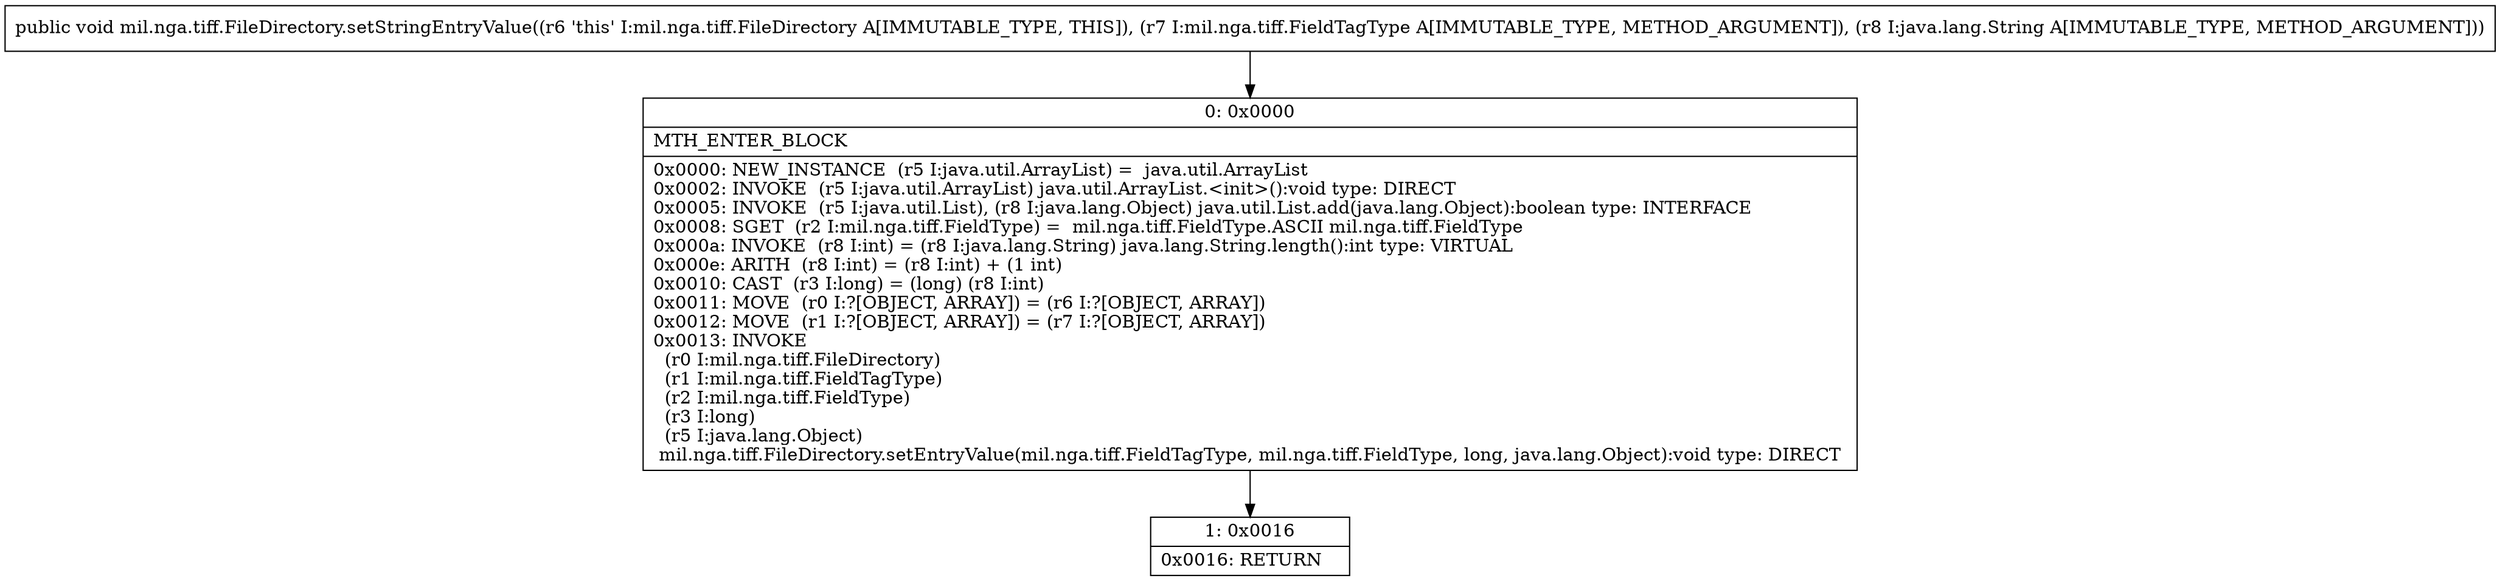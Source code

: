 digraph "CFG formil.nga.tiff.FileDirectory.setStringEntryValue(Lmil\/nga\/tiff\/FieldTagType;Ljava\/lang\/String;)V" {
Node_0 [shape=record,label="{0\:\ 0x0000|MTH_ENTER_BLOCK\l|0x0000: NEW_INSTANCE  (r5 I:java.util.ArrayList) =  java.util.ArrayList \l0x0002: INVOKE  (r5 I:java.util.ArrayList) java.util.ArrayList.\<init\>():void type: DIRECT \l0x0005: INVOKE  (r5 I:java.util.List), (r8 I:java.lang.Object) java.util.List.add(java.lang.Object):boolean type: INTERFACE \l0x0008: SGET  (r2 I:mil.nga.tiff.FieldType) =  mil.nga.tiff.FieldType.ASCII mil.nga.tiff.FieldType \l0x000a: INVOKE  (r8 I:int) = (r8 I:java.lang.String) java.lang.String.length():int type: VIRTUAL \l0x000e: ARITH  (r8 I:int) = (r8 I:int) + (1 int) \l0x0010: CAST  (r3 I:long) = (long) (r8 I:int) \l0x0011: MOVE  (r0 I:?[OBJECT, ARRAY]) = (r6 I:?[OBJECT, ARRAY]) \l0x0012: MOVE  (r1 I:?[OBJECT, ARRAY]) = (r7 I:?[OBJECT, ARRAY]) \l0x0013: INVOKE  \l  (r0 I:mil.nga.tiff.FileDirectory)\l  (r1 I:mil.nga.tiff.FieldTagType)\l  (r2 I:mil.nga.tiff.FieldType)\l  (r3 I:long)\l  (r5 I:java.lang.Object)\l mil.nga.tiff.FileDirectory.setEntryValue(mil.nga.tiff.FieldTagType, mil.nga.tiff.FieldType, long, java.lang.Object):void type: DIRECT \l}"];
Node_1 [shape=record,label="{1\:\ 0x0016|0x0016: RETURN   \l}"];
MethodNode[shape=record,label="{public void mil.nga.tiff.FileDirectory.setStringEntryValue((r6 'this' I:mil.nga.tiff.FileDirectory A[IMMUTABLE_TYPE, THIS]), (r7 I:mil.nga.tiff.FieldTagType A[IMMUTABLE_TYPE, METHOD_ARGUMENT]), (r8 I:java.lang.String A[IMMUTABLE_TYPE, METHOD_ARGUMENT])) }"];
MethodNode -> Node_0;
Node_0 -> Node_1;
}

